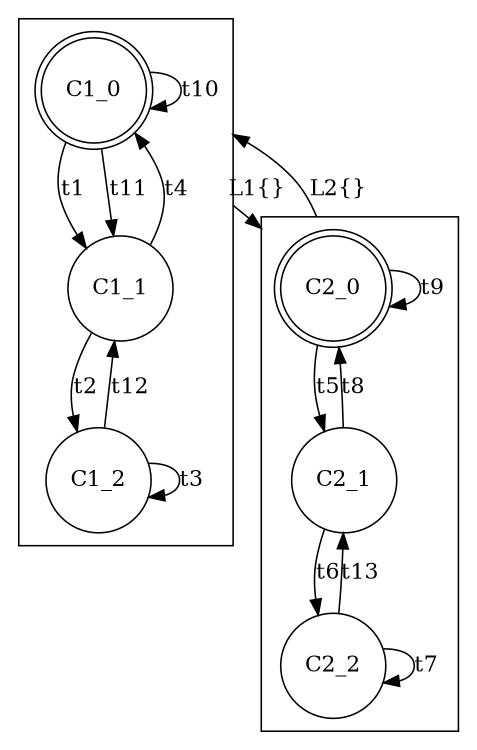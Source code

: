 digraph z {
size="8,5"
compound=true
subgraph cluster1 {node [shape=doublecircle]; C1_0;
node [shape=circle];
C1_0 -> C1_1 [label="t1"];
C1_1 -> C1_2 [label="t2"];
C1_2 -> C1_2 [label="t3"];
C1_1 -> C1_0 [label="t4"];
C1_0 -> C1_0 [label="t10"];
C1_0 -> C1_1 [label="t11"];
C1_2 -> C1_1 [label="t12"];
}
subgraph cluster2 {node [shape=doublecircle]; C2_0;
node [shape=circle];
C2_0 -> C2_1 [label="t5"];
C2_1 -> C2_2 [label="t6"];
C2_2 -> C2_2 [label="t7"];
C2_1 -> C2_0 [label="t8"];
C2_0 -> C2_0 [label="t9"];
C2_2 -> C2_1 [label="t13"];
}
C1_0 -> C2_0 [ltail=cluster1 lhead=cluster2 label="L1{}"];
C2_0 -> C1_0 [ltail=cluster2 lhead=cluster1 label="L2{}"];
}

